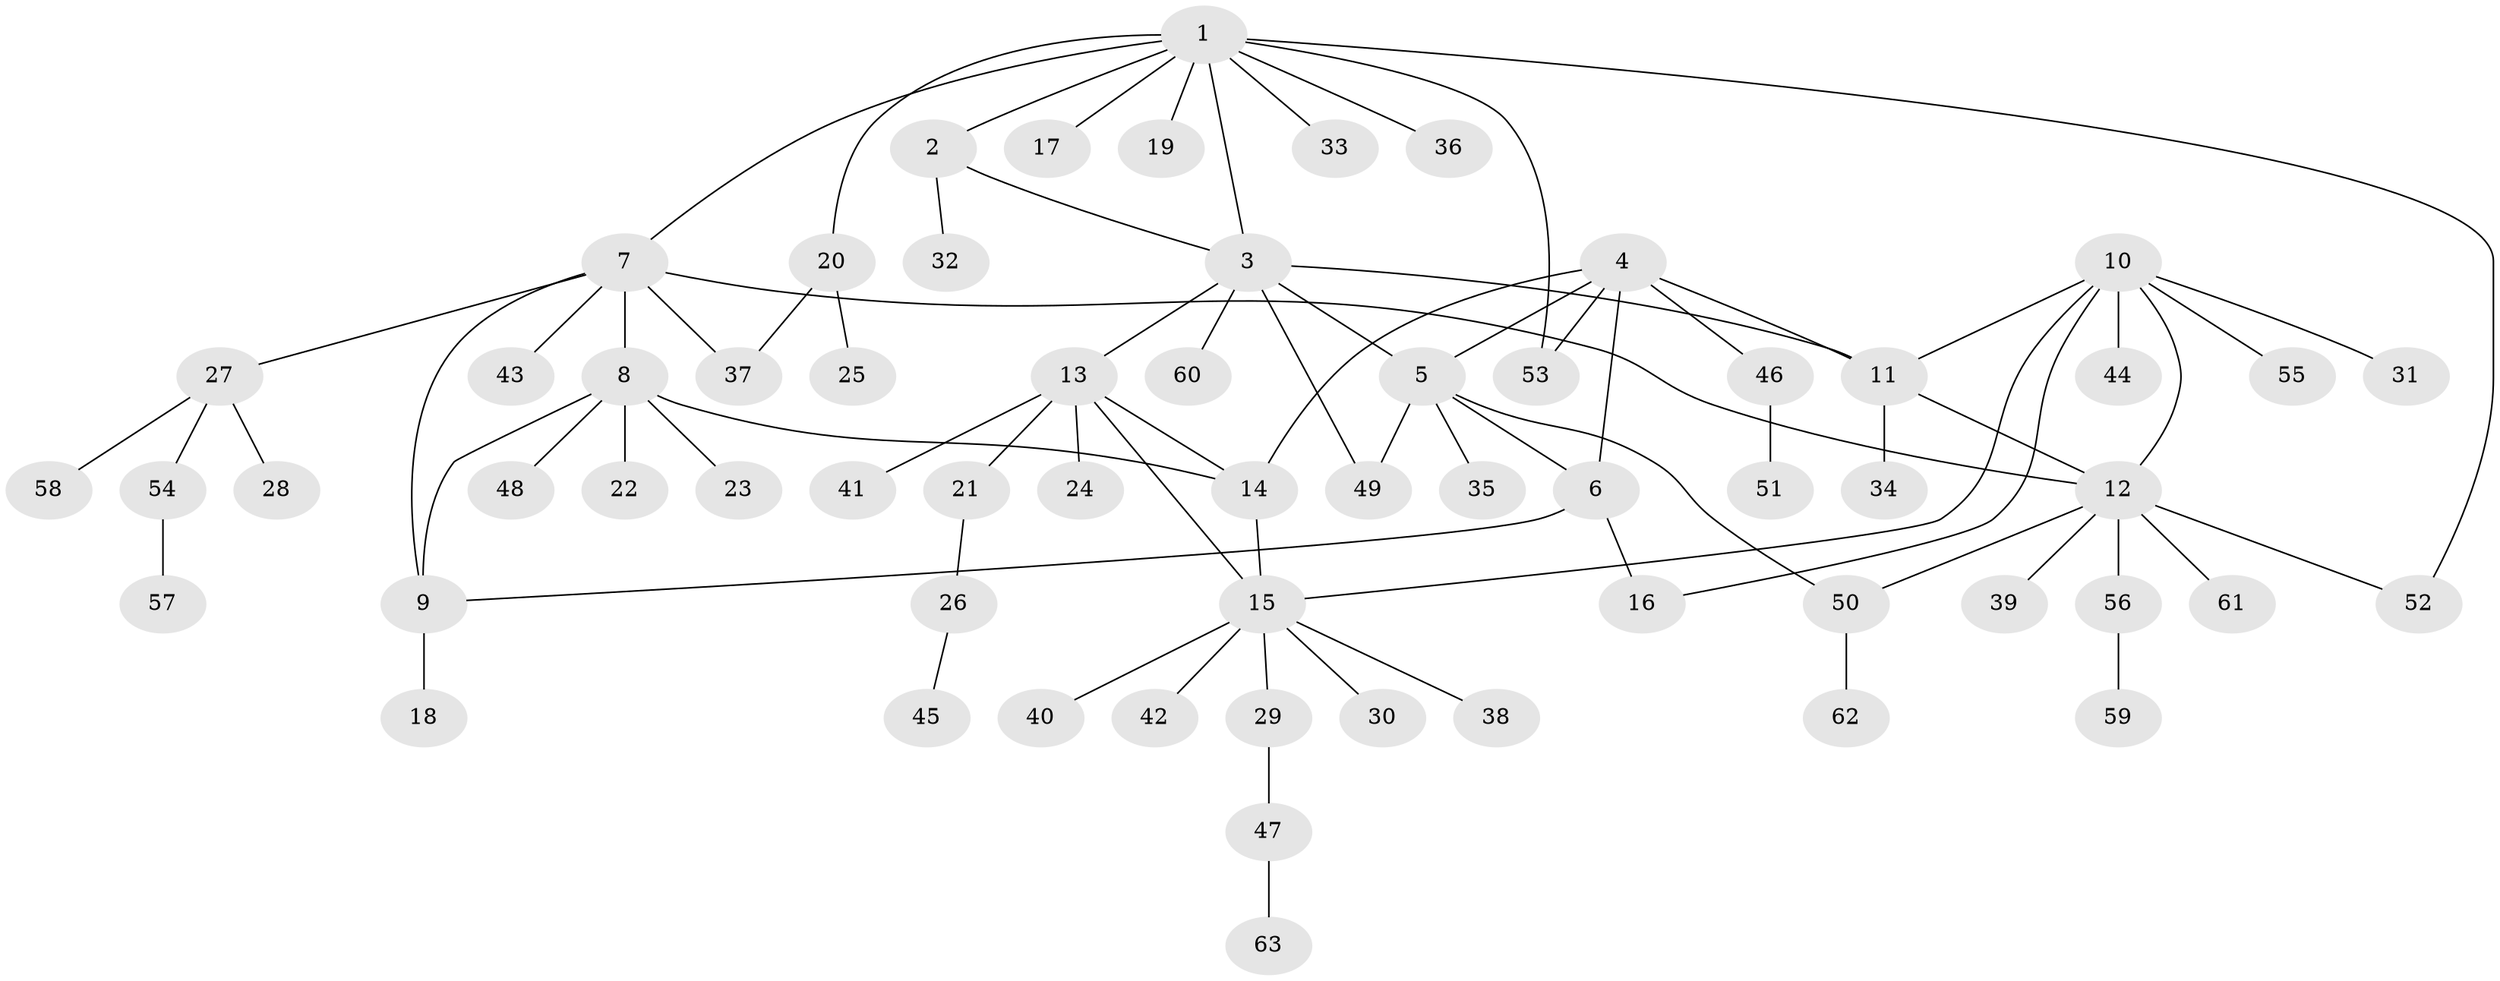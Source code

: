 // Generated by graph-tools (version 1.1) at 2025/11/02/27/25 16:11:37]
// undirected, 63 vertices, 79 edges
graph export_dot {
graph [start="1"]
  node [color=gray90,style=filled];
  1;
  2;
  3;
  4;
  5;
  6;
  7;
  8;
  9;
  10;
  11;
  12;
  13;
  14;
  15;
  16;
  17;
  18;
  19;
  20;
  21;
  22;
  23;
  24;
  25;
  26;
  27;
  28;
  29;
  30;
  31;
  32;
  33;
  34;
  35;
  36;
  37;
  38;
  39;
  40;
  41;
  42;
  43;
  44;
  45;
  46;
  47;
  48;
  49;
  50;
  51;
  52;
  53;
  54;
  55;
  56;
  57;
  58;
  59;
  60;
  61;
  62;
  63;
  1 -- 2;
  1 -- 3;
  1 -- 7;
  1 -- 17;
  1 -- 19;
  1 -- 20;
  1 -- 33;
  1 -- 36;
  1 -- 52;
  1 -- 53;
  2 -- 3;
  2 -- 32;
  3 -- 5;
  3 -- 11;
  3 -- 13;
  3 -- 49;
  3 -- 60;
  4 -- 5;
  4 -- 6;
  4 -- 11;
  4 -- 14;
  4 -- 46;
  4 -- 53;
  5 -- 6;
  5 -- 35;
  5 -- 49;
  5 -- 50;
  6 -- 9;
  6 -- 16;
  7 -- 8;
  7 -- 9;
  7 -- 12;
  7 -- 27;
  7 -- 37;
  7 -- 43;
  8 -- 9;
  8 -- 14;
  8 -- 22;
  8 -- 23;
  8 -- 48;
  9 -- 18;
  10 -- 11;
  10 -- 12;
  10 -- 15;
  10 -- 16;
  10 -- 31;
  10 -- 44;
  10 -- 55;
  11 -- 12;
  11 -- 34;
  12 -- 39;
  12 -- 50;
  12 -- 52;
  12 -- 56;
  12 -- 61;
  13 -- 14;
  13 -- 15;
  13 -- 21;
  13 -- 24;
  13 -- 41;
  14 -- 15;
  15 -- 29;
  15 -- 30;
  15 -- 38;
  15 -- 40;
  15 -- 42;
  20 -- 25;
  20 -- 37;
  21 -- 26;
  26 -- 45;
  27 -- 28;
  27 -- 54;
  27 -- 58;
  29 -- 47;
  46 -- 51;
  47 -- 63;
  50 -- 62;
  54 -- 57;
  56 -- 59;
}
